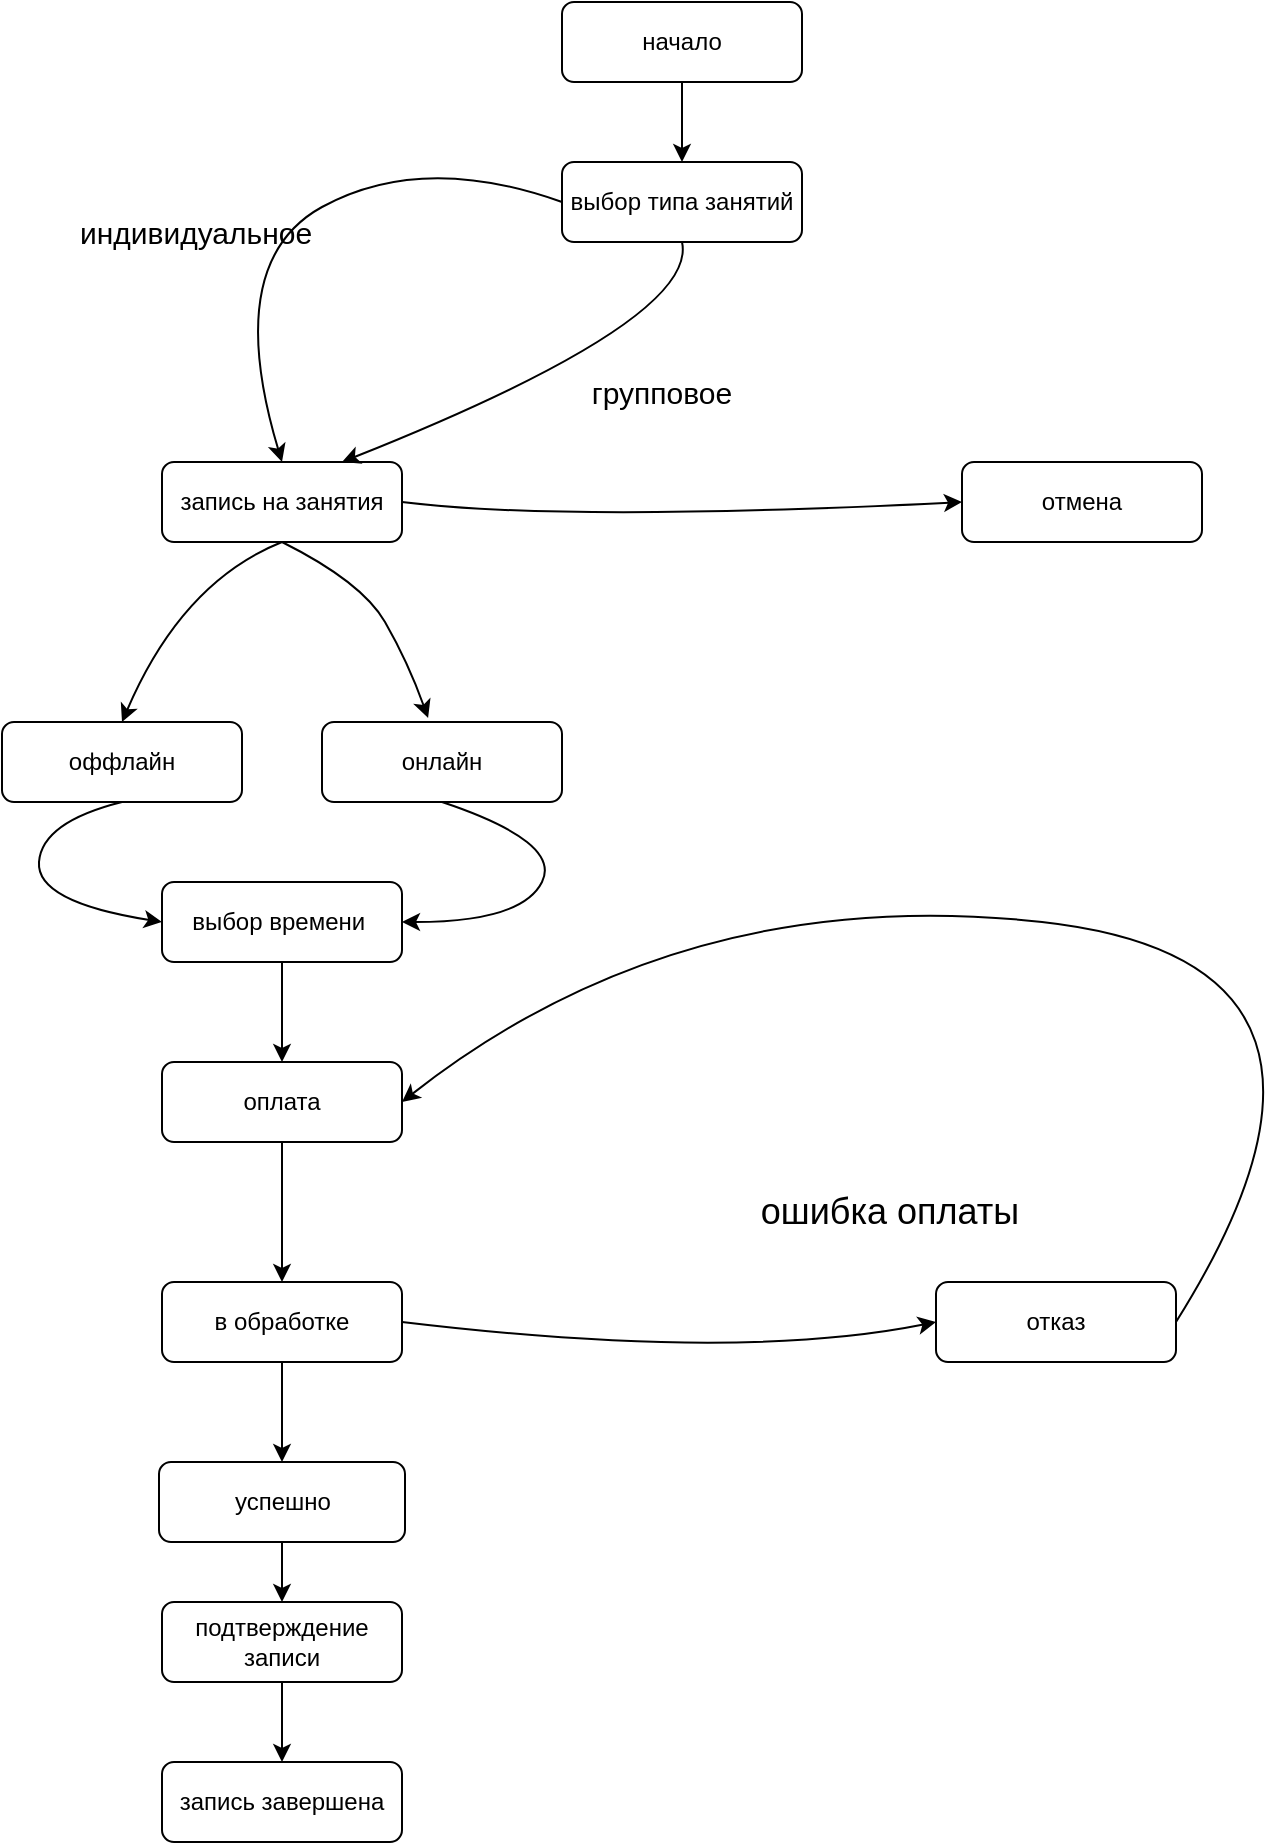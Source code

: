 <mxfile version="24.7.17">
  <diagram name="Страница — 1" id="VJRwxttC1wK_9hVktpo5">
    <mxGraphModel dx="1426" dy="791" grid="1" gridSize="10" guides="1" tooltips="1" connect="1" arrows="1" fold="1" page="1" pageScale="1" pageWidth="827" pageHeight="1169" math="0" shadow="0">
      <root>
        <mxCell id="0" />
        <mxCell id="1" parent="0" />
        <mxCell id="R7l_dcrlvfbG8ERUz8Px-3" style="edgeStyle=orthogonalEdgeStyle;rounded=0;orthogonalLoop=1;jettySize=auto;html=1;exitX=0.5;exitY=1;exitDx=0;exitDy=0;entryX=0.5;entryY=0;entryDx=0;entryDy=0;" parent="1" source="R7l_dcrlvfbG8ERUz8Px-1" target="R7l_dcrlvfbG8ERUz8Px-2" edge="1">
          <mxGeometry relative="1" as="geometry" />
        </mxCell>
        <mxCell id="R7l_dcrlvfbG8ERUz8Px-1" value="начало" style="rounded=1;whiteSpace=wrap;html=1;" parent="1" vertex="1">
          <mxGeometry x="280" y="80" width="120" height="40" as="geometry" />
        </mxCell>
        <mxCell id="R7l_dcrlvfbG8ERUz8Px-2" value="выбор типа занятий" style="rounded=1;whiteSpace=wrap;html=1;" parent="1" vertex="1">
          <mxGeometry x="280" y="160" width="120" height="40" as="geometry" />
        </mxCell>
        <mxCell id="R7l_dcrlvfbG8ERUz8Px-5" value="запись на занятия" style="rounded=1;whiteSpace=wrap;html=1;" parent="1" vertex="1">
          <mxGeometry x="80" y="310" width="120" height="40" as="geometry" />
        </mxCell>
        <mxCell id="R7l_dcrlvfbG8ERUz8Px-7" value="" style="curved=1;endArrow=classic;html=1;rounded=0;entryX=0.5;entryY=0;entryDx=0;entryDy=0;exitX=0;exitY=0.5;exitDx=0;exitDy=0;" parent="1" source="R7l_dcrlvfbG8ERUz8Px-2" target="R7l_dcrlvfbG8ERUz8Px-5" edge="1">
          <mxGeometry width="50" height="50" relative="1" as="geometry">
            <mxPoint x="210" y="205" as="sourcePoint" />
            <mxPoint x="260" y="155" as="targetPoint" />
            <Array as="points">
              <mxPoint x="210" y="155" />
              <mxPoint x="110" y="210" />
            </Array>
          </mxGeometry>
        </mxCell>
        <mxCell id="R7l_dcrlvfbG8ERUz8Px-8" value="" style="curved=1;endArrow=classic;html=1;rounded=0;entryX=0.75;entryY=0;entryDx=0;entryDy=0;exitX=0.5;exitY=1;exitDx=0;exitDy=0;" parent="1" source="R7l_dcrlvfbG8ERUz8Px-2" target="R7l_dcrlvfbG8ERUz8Px-5" edge="1">
          <mxGeometry width="50" height="50" relative="1" as="geometry">
            <mxPoint x="346.54" y="200" as="sourcePoint" />
            <mxPoint x="188.5" y="319" as="targetPoint" />
            <Array as="points">
              <mxPoint x="348.5" y="239" />
            </Array>
          </mxGeometry>
        </mxCell>
        <mxCell id="R7l_dcrlvfbG8ERUz8Px-9" value="&lt;font style=&quot;font-size: 15px;&quot;&gt;индивидуальное&lt;/font&gt;" style="text;html=1;align=center;verticalAlign=middle;whiteSpace=wrap;rounded=0;" parent="1" vertex="1">
          <mxGeometry x="67" y="180" width="60" height="30" as="geometry" />
        </mxCell>
        <mxCell id="R7l_dcrlvfbG8ERUz8Px-10" value="&lt;font style=&quot;font-size: 15px;&quot;&gt;групповое&lt;/font&gt;" style="text;html=1;align=center;verticalAlign=middle;whiteSpace=wrap;rounded=0;" parent="1" vertex="1">
          <mxGeometry x="300" y="260" width="60" height="30" as="geometry" />
        </mxCell>
        <mxCell id="R7l_dcrlvfbG8ERUz8Px-11" value="оплата" style="rounded=1;whiteSpace=wrap;html=1;" parent="1" vertex="1">
          <mxGeometry x="80" y="610" width="120" height="40" as="geometry" />
        </mxCell>
        <mxCell id="R7l_dcrlvfbG8ERUz8Px-13" value="отказ" style="rounded=1;whiteSpace=wrap;html=1;" parent="1" vertex="1">
          <mxGeometry x="467" y="720" width="120" height="40" as="geometry" />
        </mxCell>
        <mxCell id="R7l_dcrlvfbG8ERUz8Px-14" value="" style="curved=1;endArrow=classic;html=1;rounded=0;exitX=1;exitY=0.5;exitDx=0;exitDy=0;entryX=1;entryY=0.5;entryDx=0;entryDy=0;" parent="1" source="R7l_dcrlvfbG8ERUz8Px-13" target="R7l_dcrlvfbG8ERUz8Px-11" edge="1">
          <mxGeometry width="50" height="50" relative="1" as="geometry">
            <mxPoint x="450" y="500" as="sourcePoint" />
            <mxPoint x="500" y="450" as="targetPoint" />
            <Array as="points">
              <mxPoint x="700" y="560" />
              <mxPoint x="340" y="520" />
            </Array>
          </mxGeometry>
        </mxCell>
        <mxCell id="R7l_dcrlvfbG8ERUz8Px-15" value="&lt;font style=&quot;font-size: 18px;&quot;&gt;ошибка оплаты&lt;/font&gt;" style="text;html=1;align=center;verticalAlign=middle;whiteSpace=wrap;rounded=0;" parent="1" vertex="1">
          <mxGeometry x="337" y="660" width="214" height="50" as="geometry" />
        </mxCell>
        <mxCell id="R7l_dcrlvfbG8ERUz8Px-17" value="" style="curved=1;endArrow=classic;html=1;rounded=0;entryX=0.5;entryY=0;entryDx=0;entryDy=0;exitX=0.5;exitY=1;exitDx=0;exitDy=0;" parent="1" source="R7l_dcrlvfbG8ERUz8Px-11" target="Yi79Nk6Iz2QVxZDLrwVq-1" edge="1">
          <mxGeometry width="50" height="50" relative="1" as="geometry">
            <mxPoint x="187" y="740" as="sourcePoint" />
            <mxPoint x="207" y="700" as="targetPoint" />
            <Array as="points" />
          </mxGeometry>
        </mxCell>
        <mxCell id="R7l_dcrlvfbG8ERUz8Px-21" style="edgeStyle=orthogonalEdgeStyle;rounded=0;orthogonalLoop=1;jettySize=auto;html=1;exitX=0.5;exitY=1;exitDx=0;exitDy=0;entryX=0.5;entryY=0;entryDx=0;entryDy=0;" parent="1" source="R7l_dcrlvfbG8ERUz8Px-18" target="R7l_dcrlvfbG8ERUz8Px-20" edge="1">
          <mxGeometry relative="1" as="geometry" />
        </mxCell>
        <mxCell id="R7l_dcrlvfbG8ERUz8Px-18" value="подтверждение записи" style="rounded=1;whiteSpace=wrap;html=1;" parent="1" vertex="1">
          <mxGeometry x="80" y="880" width="120" height="40" as="geometry" />
        </mxCell>
        <mxCell id="R7l_dcrlvfbG8ERUz8Px-20" value="запись завершена" style="rounded=1;whiteSpace=wrap;html=1;" parent="1" vertex="1">
          <mxGeometry x="80" y="960" width="120" height="40" as="geometry" />
        </mxCell>
        <mxCell id="Yi79Nk6Iz2QVxZDLrwVq-8" style="edgeStyle=orthogonalEdgeStyle;rounded=0;orthogonalLoop=1;jettySize=auto;html=1;exitX=0.5;exitY=1;exitDx=0;exitDy=0;entryX=0.5;entryY=0;entryDx=0;entryDy=0;" edge="1" parent="1" source="Yi79Nk6Iz2QVxZDLrwVq-1" target="Yi79Nk6Iz2QVxZDLrwVq-7">
          <mxGeometry relative="1" as="geometry" />
        </mxCell>
        <mxCell id="Yi79Nk6Iz2QVxZDLrwVq-1" value="в обработке" style="rounded=1;whiteSpace=wrap;html=1;" vertex="1" parent="1">
          <mxGeometry x="80" y="720" width="120" height="40" as="geometry" />
        </mxCell>
        <mxCell id="Yi79Nk6Iz2QVxZDLrwVq-3" value="отмена" style="rounded=1;whiteSpace=wrap;html=1;" vertex="1" parent="1">
          <mxGeometry x="480" y="310" width="120" height="40" as="geometry" />
        </mxCell>
        <mxCell id="Yi79Nk6Iz2QVxZDLrwVq-5" value="" style="curved=1;endArrow=classic;html=1;rounded=0;entryX=0;entryY=0.5;entryDx=0;entryDy=0;exitX=1;exitY=0.5;exitDx=0;exitDy=0;" edge="1" parent="1" source="R7l_dcrlvfbG8ERUz8Px-5" target="Yi79Nk6Iz2QVxZDLrwVq-3">
          <mxGeometry width="50" height="50" relative="1" as="geometry">
            <mxPoint x="170" y="430" as="sourcePoint" />
            <mxPoint x="220" y="380" as="targetPoint" />
            <Array as="points">
              <mxPoint x="280" y="340" />
            </Array>
          </mxGeometry>
        </mxCell>
        <mxCell id="Yi79Nk6Iz2QVxZDLrwVq-6" value="" style="curved=1;endArrow=classic;html=1;rounded=0;entryX=0;entryY=0.5;entryDx=0;entryDy=0;exitX=1;exitY=0.5;exitDx=0;exitDy=0;" edge="1" parent="1" source="Yi79Nk6Iz2QVxZDLrwVq-1" target="R7l_dcrlvfbG8ERUz8Px-13">
          <mxGeometry width="50" height="50" relative="1" as="geometry">
            <mxPoint x="477" y="650" as="sourcePoint" />
            <mxPoint x="527" y="600" as="targetPoint" />
            <Array as="points">
              <mxPoint x="367" y="760" />
            </Array>
          </mxGeometry>
        </mxCell>
        <mxCell id="Yi79Nk6Iz2QVxZDLrwVq-9" style="edgeStyle=orthogonalEdgeStyle;rounded=0;orthogonalLoop=1;jettySize=auto;html=1;exitX=0.5;exitY=1;exitDx=0;exitDy=0;entryX=0.5;entryY=0;entryDx=0;entryDy=0;" edge="1" parent="1" source="Yi79Nk6Iz2QVxZDLrwVq-7" target="R7l_dcrlvfbG8ERUz8Px-18">
          <mxGeometry relative="1" as="geometry" />
        </mxCell>
        <mxCell id="Yi79Nk6Iz2QVxZDLrwVq-7" value="успешно" style="rounded=1;whiteSpace=wrap;html=1;" vertex="1" parent="1">
          <mxGeometry x="78.5" y="810" width="123" height="40" as="geometry" />
        </mxCell>
        <mxCell id="Yi79Nk6Iz2QVxZDLrwVq-10" value="онлайн" style="rounded=1;whiteSpace=wrap;html=1;" vertex="1" parent="1">
          <mxGeometry x="160" y="440" width="120" height="40" as="geometry" />
        </mxCell>
        <mxCell id="Yi79Nk6Iz2QVxZDLrwVq-11" value="оффлайн" style="rounded=1;whiteSpace=wrap;html=1;" vertex="1" parent="1">
          <mxGeometry y="440" width="120" height="40" as="geometry" />
        </mxCell>
        <mxCell id="Yi79Nk6Iz2QVxZDLrwVq-19" style="edgeStyle=orthogonalEdgeStyle;rounded=0;orthogonalLoop=1;jettySize=auto;html=1;exitX=0.5;exitY=1;exitDx=0;exitDy=0;entryX=0.5;entryY=0;entryDx=0;entryDy=0;" edge="1" parent="1" source="Yi79Nk6Iz2QVxZDLrwVq-12" target="R7l_dcrlvfbG8ERUz8Px-11">
          <mxGeometry relative="1" as="geometry" />
        </mxCell>
        <mxCell id="Yi79Nk6Iz2QVxZDLrwVq-12" value="выбор времени&amp;nbsp;" style="rounded=1;whiteSpace=wrap;html=1;" vertex="1" parent="1">
          <mxGeometry x="80" y="520" width="120" height="40" as="geometry" />
        </mxCell>
        <mxCell id="Yi79Nk6Iz2QVxZDLrwVq-13" value="" style="curved=1;endArrow=classic;html=1;rounded=0;entryX=0.5;entryY=0;entryDx=0;entryDy=0;exitX=0.5;exitY=1;exitDx=0;exitDy=0;" edge="1" parent="1" source="R7l_dcrlvfbG8ERUz8Px-5" target="Yi79Nk6Iz2QVxZDLrwVq-11">
          <mxGeometry width="50" height="50" relative="1" as="geometry">
            <mxPoint x="430" y="540" as="sourcePoint" />
            <mxPoint x="480" y="490" as="targetPoint" />
            <Array as="points">
              <mxPoint x="90" y="370" />
            </Array>
          </mxGeometry>
        </mxCell>
        <mxCell id="Yi79Nk6Iz2QVxZDLrwVq-16" value="" style="curved=1;endArrow=classic;html=1;rounded=0;entryX=0.442;entryY=-0.05;entryDx=0;entryDy=0;entryPerimeter=0;exitX=0.5;exitY=1;exitDx=0;exitDy=0;" edge="1" parent="1" source="R7l_dcrlvfbG8ERUz8Px-5" target="Yi79Nk6Iz2QVxZDLrwVq-10">
          <mxGeometry width="50" height="50" relative="1" as="geometry">
            <mxPoint x="430" y="540" as="sourcePoint" />
            <mxPoint x="480" y="490" as="targetPoint" />
            <Array as="points">
              <mxPoint x="180" y="370" />
              <mxPoint x="203" y="410" />
            </Array>
          </mxGeometry>
        </mxCell>
        <mxCell id="Yi79Nk6Iz2QVxZDLrwVq-17" value="" style="curved=1;endArrow=classic;html=1;rounded=0;entryX=0;entryY=0.5;entryDx=0;entryDy=0;exitX=0.5;exitY=1;exitDx=0;exitDy=0;" edge="1" parent="1" source="Yi79Nk6Iz2QVxZDLrwVq-11" target="Yi79Nk6Iz2QVxZDLrwVq-12">
          <mxGeometry width="50" height="50" relative="1" as="geometry">
            <mxPoint x="17" y="580" as="sourcePoint" />
            <mxPoint x="67" y="530" as="targetPoint" />
            <Array as="points">
              <mxPoint x="20" y="490" />
              <mxPoint x="17" y="530" />
            </Array>
          </mxGeometry>
        </mxCell>
        <mxCell id="Yi79Nk6Iz2QVxZDLrwVq-18" value="" style="curved=1;endArrow=classic;html=1;rounded=0;entryX=1;entryY=0.5;entryDx=0;entryDy=0;exitX=0.5;exitY=1;exitDx=0;exitDy=0;" edge="1" parent="1" source="Yi79Nk6Iz2QVxZDLrwVq-10" target="Yi79Nk6Iz2QVxZDLrwVq-12">
          <mxGeometry width="50" height="50" relative="1" as="geometry">
            <mxPoint x="470" y="680" as="sourcePoint" />
            <mxPoint x="520" y="630" as="targetPoint" />
            <Array as="points">
              <mxPoint x="280" y="500" />
              <mxPoint x="260" y="540" />
            </Array>
          </mxGeometry>
        </mxCell>
      </root>
    </mxGraphModel>
  </diagram>
</mxfile>

